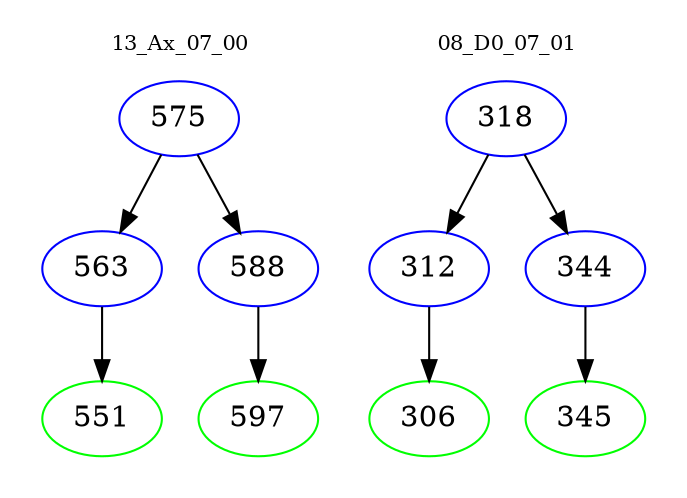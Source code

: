 digraph{
subgraph cluster_0 {
color = white
label = "13_Ax_07_00";
fontsize=10;
T0_575 [label="575", color="blue"]
T0_575 -> T0_563 [color="black"]
T0_563 [label="563", color="blue"]
T0_563 -> T0_551 [color="black"]
T0_551 [label="551", color="green"]
T0_575 -> T0_588 [color="black"]
T0_588 [label="588", color="blue"]
T0_588 -> T0_597 [color="black"]
T0_597 [label="597", color="green"]
}
subgraph cluster_1 {
color = white
label = "08_D0_07_01";
fontsize=10;
T1_318 [label="318", color="blue"]
T1_318 -> T1_312 [color="black"]
T1_312 [label="312", color="blue"]
T1_312 -> T1_306 [color="black"]
T1_306 [label="306", color="green"]
T1_318 -> T1_344 [color="black"]
T1_344 [label="344", color="blue"]
T1_344 -> T1_345 [color="black"]
T1_345 [label="345", color="green"]
}
}
